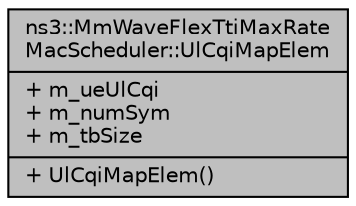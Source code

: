 digraph "ns3::MmWaveFlexTtiMaxRateMacScheduler::UlCqiMapElem"
{
  edge [fontname="Helvetica",fontsize="10",labelfontname="Helvetica",labelfontsize="10"];
  node [fontname="Helvetica",fontsize="10",shape=record];
  Node1 [label="{ns3::MmWaveFlexTtiMaxRate\lMacScheduler::UlCqiMapElem\n|+ m_ueUlCqi\l+ m_numSym\l+ m_tbSize\l|+ UlCqiMapElem()\l}",height=0.2,width=0.4,color="black", fillcolor="grey75", style="filled", fontcolor="black"];
}
